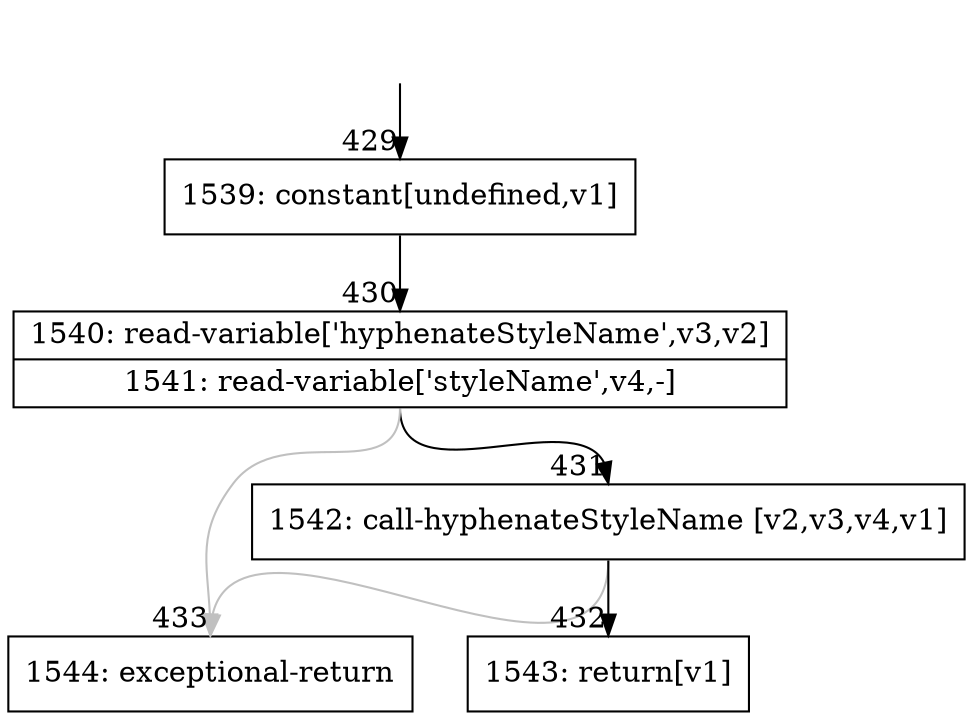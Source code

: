 digraph {
rankdir="TD"
BB_entry28[shape=none,label=""];
BB_entry28 -> BB429 [tailport=s, headport=n, headlabel="    429"]
BB429 [shape=record label="{1539: constant[undefined,v1]}" ] 
BB429 -> BB430 [tailport=s, headport=n, headlabel="      430"]
BB430 [shape=record label="{1540: read-variable['hyphenateStyleName',v3,v2]|1541: read-variable['styleName',v4,-]}" ] 
BB430 -> BB431 [tailport=s, headport=n, headlabel="      431"]
BB430 -> BB433 [tailport=s, headport=n, color=gray, headlabel="      433"]
BB431 [shape=record label="{1542: call-hyphenateStyleName [v2,v3,v4,v1]}" ] 
BB431 -> BB432 [tailport=s, headport=n, headlabel="      432"]
BB431 -> BB433 [tailport=s, headport=n, color=gray]
BB432 [shape=record label="{1543: return[v1]}" ] 
BB433 [shape=record label="{1544: exceptional-return}" ] 
//#$~ 826
}
